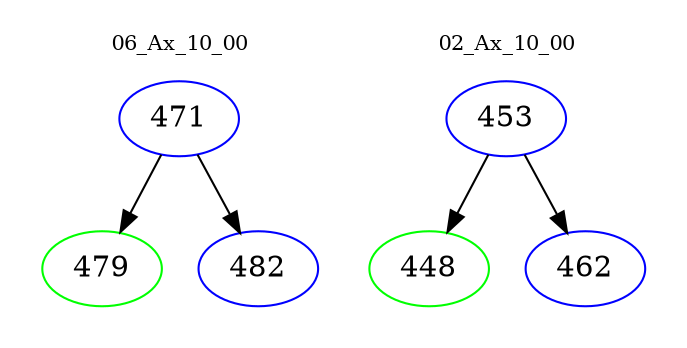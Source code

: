 digraph{
subgraph cluster_0 {
color = white
label = "06_Ax_10_00";
fontsize=10;
T0_471 [label="471", color="blue"]
T0_471 -> T0_479 [color="black"]
T0_479 [label="479", color="green"]
T0_471 -> T0_482 [color="black"]
T0_482 [label="482", color="blue"]
}
subgraph cluster_1 {
color = white
label = "02_Ax_10_00";
fontsize=10;
T1_453 [label="453", color="blue"]
T1_453 -> T1_448 [color="black"]
T1_448 [label="448", color="green"]
T1_453 -> T1_462 [color="black"]
T1_462 [label="462", color="blue"]
}
}
